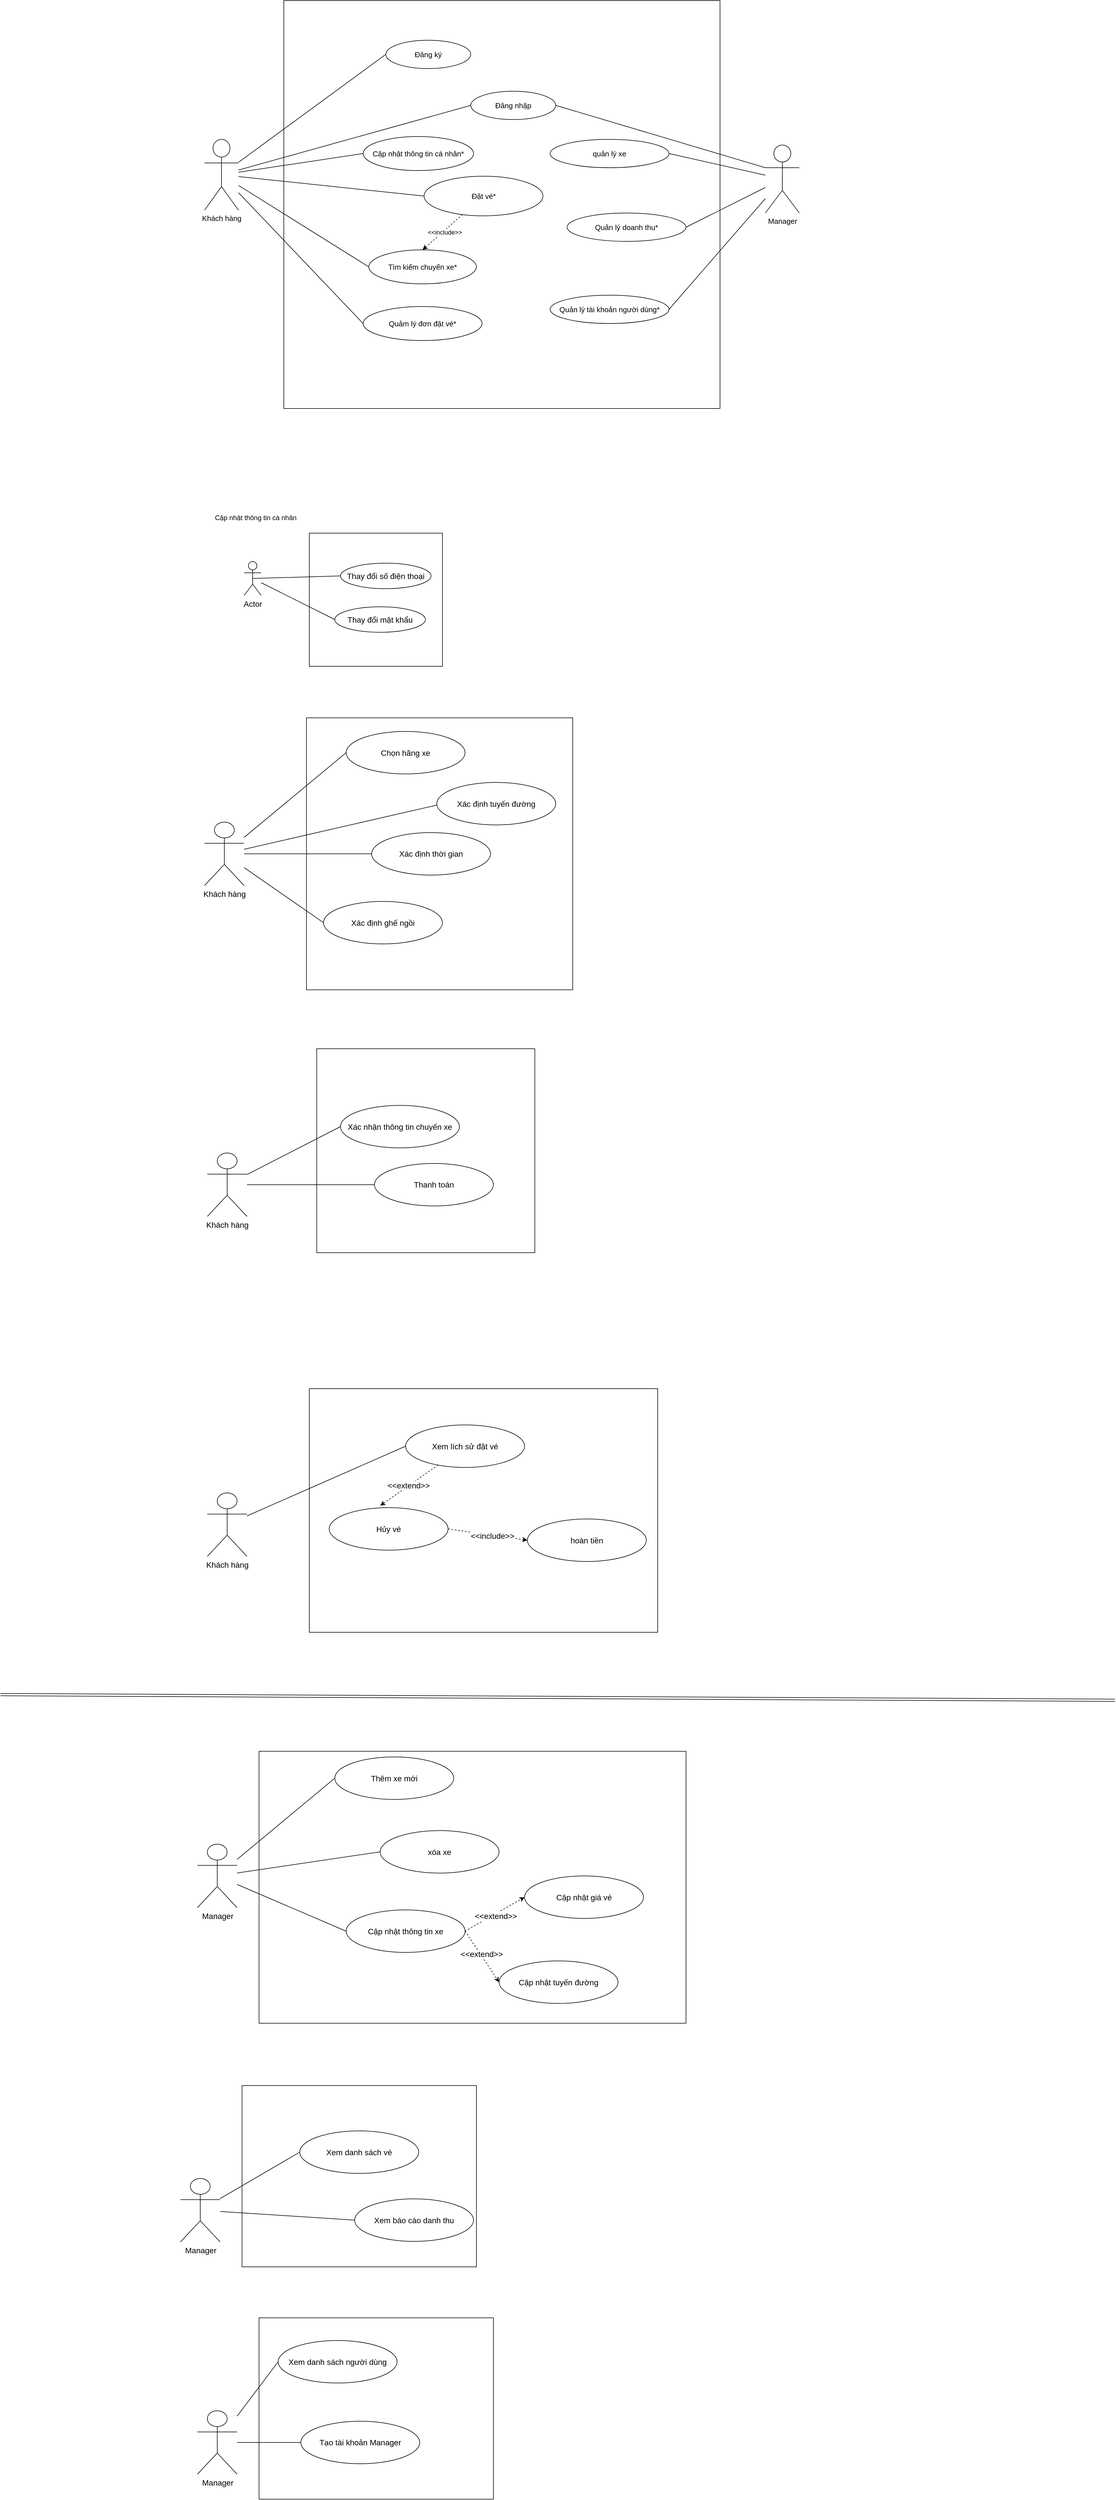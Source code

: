 <mxfile version="26.1.1">
  <diagram name="Trang-1" id="eQw4BYw5UpwCpBsreAdn">
    <mxGraphModel dx="3000" dy="1514" grid="1" gridSize="10" guides="1" tooltips="1" connect="1" arrows="1" fold="1" page="1" pageScale="1" pageWidth="2339" pageHeight="3300" math="0" shadow="0">
      <root>
        <mxCell id="0" />
        <mxCell id="1" parent="0" />
        <mxCell id="Gce-sUd2AtawAeX2hsjM-67" value="" style="whiteSpace=wrap;html=1;aspect=fixed;fontSize=14;" parent="1" vertex="1">
          <mxGeometry x="955" y="1620" width="235" height="235" as="geometry" />
        </mxCell>
        <mxCell id="Gce-sUd2AtawAeX2hsjM-66" value="" style="rounded=0;whiteSpace=wrap;html=1;fontSize=14;" parent="1" vertex="1">
          <mxGeometry x="950" y="1946" width="470" height="480" as="geometry" />
        </mxCell>
        <mxCell id="uEizGW2Jhpf34SG__IlC-113" value="" style="rounded=0;whiteSpace=wrap;html=1;fontSize=13;" parent="1" vertex="1">
          <mxGeometry x="910" y="680" width="770" height="720" as="geometry" />
        </mxCell>
        <mxCell id="uEizGW2Jhpf34SG__IlC-19" value="&lt;div&gt;&lt;font&gt;Manager&lt;/font&gt;&lt;/div&gt;" style="shape=umlActor;verticalLabelPosition=bottom;verticalAlign=top;html=1;outlineConnect=0;fontSize=13;" parent="1" vertex="1">
          <mxGeometry x="1760" y="935" width="60" height="120" as="geometry" />
        </mxCell>
        <mxCell id="uEizGW2Jhpf34SG__IlC-20" value="&lt;font&gt;quản lý xe&lt;/font&gt;" style="ellipse;whiteSpace=wrap;html=1;fontSize=13;" parent="1" vertex="1">
          <mxGeometry x="1380" y="925" width="210" height="50" as="geometry" />
        </mxCell>
        <mxCell id="uEizGW2Jhpf34SG__IlC-22" value="&lt;font&gt;Quản lý doanh thu*&lt;/font&gt;" style="ellipse;whiteSpace=wrap;html=1;fontSize=13;" parent="1" vertex="1">
          <mxGeometry x="1410" y="1055" width="210" height="50" as="geometry" />
        </mxCell>
        <mxCell id="uEizGW2Jhpf34SG__IlC-23" value="&lt;font&gt;Quản lý tài khoản người dùng*&lt;/font&gt;" style="ellipse;whiteSpace=wrap;html=1;fontSize=13;" parent="1" vertex="1">
          <mxGeometry x="1380" y="1200" width="210" height="50" as="geometry" />
        </mxCell>
        <mxCell id="uEizGW2Jhpf34SG__IlC-27" value="&lt;font&gt;Quảm lý đơn đặt vé*&lt;/font&gt;" style="ellipse;whiteSpace=wrap;html=1;fontSize=13;" parent="1" vertex="1">
          <mxGeometry x="1050" y="1220" width="210" height="60" as="geometry" />
        </mxCell>
        <mxCell id="uEizGW2Jhpf34SG__IlC-60" value="&lt;span&gt;Đăng ký&lt;/span&gt;" style="ellipse;whiteSpace=wrap;html=1;fontSize=13;" parent="1" vertex="1">
          <mxGeometry x="1090" y="750" width="150" height="50" as="geometry" />
        </mxCell>
        <mxCell id="uEizGW2Jhpf34SG__IlC-62" value="&lt;span&gt;Cập nhật thông tin cá nhân*&lt;/span&gt;" style="ellipse;whiteSpace=wrap;html=1;fontSize=13;" parent="1" vertex="1">
          <mxGeometry x="1050" y="920" width="195" height="60" as="geometry" />
        </mxCell>
        <mxCell id="uEizGW2Jhpf34SG__IlC-63" value="&lt;span&gt;Tìm kiếm chuyến xe*&lt;/span&gt;" style="ellipse;whiteSpace=wrap;html=1;fontSize=13;" parent="1" vertex="1">
          <mxGeometry x="1060" y="1120" width="190" height="60" as="geometry" />
        </mxCell>
        <mxCell id="uEizGW2Jhpf34SG__IlC-65" value="&lt;font&gt;Đặt vé*&lt;/font&gt;" style="ellipse;whiteSpace=wrap;html=1;fontSize=13;" parent="1" vertex="1">
          <mxGeometry x="1157.5" y="990" width="210" height="70" as="geometry" />
        </mxCell>
        <mxCell id="uEizGW2Jhpf34SG__IlC-79" value="" style="endArrow=none;html=1;rounded=0;entryX=0;entryY=0.5;entryDx=0;entryDy=0;fontSize=13;" parent="1" source="uEizGW2Jhpf34SG__IlC-31" target="uEizGW2Jhpf34SG__IlC-60" edge="1">
          <mxGeometry width="50" height="50" relative="1" as="geometry">
            <mxPoint x="630" y="750" as="sourcePoint" />
            <mxPoint x="680" y="700" as="targetPoint" />
          </mxGeometry>
        </mxCell>
        <mxCell id="uEizGW2Jhpf34SG__IlC-81" value="" style="endArrow=none;html=1;rounded=0;exitX=1;exitY=0.5;exitDx=0;exitDy=0;fontSize=13;" parent="1" source="uEizGW2Jhpf34SG__IlC-20" target="uEizGW2Jhpf34SG__IlC-19" edge="1">
          <mxGeometry width="50" height="50" relative="1" as="geometry">
            <mxPoint x="1830" y="1040" as="sourcePoint" />
            <mxPoint x="1880" y="990" as="targetPoint" />
          </mxGeometry>
        </mxCell>
        <mxCell id="uEizGW2Jhpf34SG__IlC-82" value="" style="endArrow=none;html=1;rounded=0;exitX=1;exitY=0.5;exitDx=0;exitDy=0;fontSize=13;" parent="1" source="uEizGW2Jhpf34SG__IlC-22" target="uEizGW2Jhpf34SG__IlC-19" edge="1">
          <mxGeometry width="50" height="50" relative="1" as="geometry">
            <mxPoint x="1940" y="1100" as="sourcePoint" />
            <mxPoint x="1990" y="1050" as="targetPoint" />
          </mxGeometry>
        </mxCell>
        <mxCell id="uEizGW2Jhpf34SG__IlC-83" value="" style="endArrow=none;html=1;rounded=0;exitX=1;exitY=0.5;exitDx=0;exitDy=0;fontSize=13;" parent="1" source="uEizGW2Jhpf34SG__IlC-23" target="uEizGW2Jhpf34SG__IlC-19" edge="1">
          <mxGeometry width="50" height="50" relative="1" as="geometry">
            <mxPoint x="1960" y="1270" as="sourcePoint" />
            <mxPoint x="2010" y="1220" as="targetPoint" />
          </mxGeometry>
        </mxCell>
        <mxCell id="uEizGW2Jhpf34SG__IlC-92" style="edgeStyle=orthogonalEdgeStyle;rounded=0;orthogonalLoop=1;jettySize=auto;html=1;exitX=0.5;exitY=1;exitDx=0;exitDy=0;fontSize=13;" parent="1" source="uEizGW2Jhpf34SG__IlC-27" target="uEizGW2Jhpf34SG__IlC-27" edge="1">
          <mxGeometry relative="1" as="geometry" />
        </mxCell>
        <mxCell id="uEizGW2Jhpf34SG__IlC-93" value="" style="endArrow=none;html=1;rounded=0;entryX=0;entryY=0.5;entryDx=0;entryDy=0;fontSize=13;" parent="1" source="uEizGW2Jhpf34SG__IlC-31" target="uEizGW2Jhpf34SG__IlC-65" edge="1">
          <mxGeometry width="50" height="50" relative="1" as="geometry">
            <mxPoint x="1290" y="1050" as="sourcePoint" />
            <mxPoint x="1340" y="1000" as="targetPoint" />
          </mxGeometry>
        </mxCell>
        <mxCell id="uEizGW2Jhpf34SG__IlC-98" value="" style="endArrow=none;html=1;rounded=0;entryX=0;entryY=0.5;entryDx=0;entryDy=0;fontSize=13;" parent="1" source="uEizGW2Jhpf34SG__IlC-31" target="uEizGW2Jhpf34SG__IlC-63" edge="1">
          <mxGeometry width="50" height="50" relative="1" as="geometry">
            <mxPoint x="580" y="1130" as="sourcePoint" />
            <mxPoint x="630" y="1080" as="targetPoint" />
          </mxGeometry>
        </mxCell>
        <mxCell id="uEizGW2Jhpf34SG__IlC-101" value="" style="endArrow=none;html=1;rounded=0;entryX=0;entryY=0.5;entryDx=0;entryDy=0;fontSize=13;" parent="1" source="uEizGW2Jhpf34SG__IlC-31" target="uEizGW2Jhpf34SG__IlC-62" edge="1">
          <mxGeometry width="50" height="50" relative="1" as="geometry">
            <mxPoint x="1680" y="1350" as="sourcePoint" />
            <mxPoint x="1740" y="1340" as="targetPoint" />
          </mxGeometry>
        </mxCell>
        <mxCell id="uEizGW2Jhpf34SG__IlC-117" style="edgeStyle=orthogonalEdgeStyle;rounded=0;orthogonalLoop=1;jettySize=auto;html=1;exitX=0.5;exitY=1;exitDx=0;exitDy=0;" parent="1" edge="1">
          <mxGeometry relative="1" as="geometry">
            <mxPoint x="1540" y="1430" as="sourcePoint" />
            <mxPoint x="1540" y="1430" as="targetPoint" />
          </mxGeometry>
        </mxCell>
        <mxCell id="uEizGW2Jhpf34SG__IlC-122" style="edgeStyle=orthogonalEdgeStyle;rounded=0;orthogonalLoop=1;jettySize=auto;html=1;exitX=0.5;exitY=1;exitDx=0;exitDy=0;fontSize=13;" parent="1" source="uEizGW2Jhpf34SG__IlC-65" target="uEizGW2Jhpf34SG__IlC-65" edge="1">
          <mxGeometry relative="1" as="geometry" />
        </mxCell>
        <mxCell id="uEizGW2Jhpf34SG__IlC-123" style="edgeStyle=orthogonalEdgeStyle;rounded=0;orthogonalLoop=1;jettySize=auto;html=1;exitX=0.5;exitY=1;exitDx=0;exitDy=0;fontSize=13;" parent="1" edge="1">
          <mxGeometry relative="1" as="geometry">
            <mxPoint x="1180" y="1290" as="sourcePoint" />
            <mxPoint x="1180" y="1290" as="targetPoint" />
          </mxGeometry>
        </mxCell>
        <mxCell id="uEizGW2Jhpf34SG__IlC-128" style="edgeStyle=orthogonalEdgeStyle;rounded=0;orthogonalLoop=1;jettySize=auto;html=1;exitX=0.5;exitY=1;exitDx=0;exitDy=0;fontSize=13;" parent="1" source="uEizGW2Jhpf34SG__IlC-60" target="uEizGW2Jhpf34SG__IlC-60" edge="1">
          <mxGeometry relative="1" as="geometry" />
        </mxCell>
        <mxCell id="uEizGW2Jhpf34SG__IlC-31" value="&lt;font&gt;Khách hàng&lt;/font&gt;" style="shape=umlActor;verticalLabelPosition=bottom;verticalAlign=top;html=1;outlineConnect=0;fontSize=13;" parent="1" vertex="1">
          <mxGeometry x="770" y="925" width="60" height="125" as="geometry" />
        </mxCell>
        <mxCell id="Gce-sUd2AtawAeX2hsjM-2" value="&lt;span&gt;Đăng nhập&lt;/span&gt;" style="ellipse;whiteSpace=wrap;html=1;fontSize=13;" parent="1" vertex="1">
          <mxGeometry x="1240" y="840" width="150" height="50" as="geometry" />
        </mxCell>
        <mxCell id="Gce-sUd2AtawAeX2hsjM-7" value="Actor" style="shape=umlActor;verticalLabelPosition=bottom;verticalAlign=top;html=1;outlineConnect=0;fontSize=14;" parent="1" vertex="1">
          <mxGeometry x="840" y="1670" width="30" height="60" as="geometry" />
        </mxCell>
        <mxCell id="Gce-sUd2AtawAeX2hsjM-8" value="&lt;span&gt;Thay đổi mật khẩu&lt;/span&gt;" style="ellipse;whiteSpace=wrap;html=1;fontSize=14;" parent="1" vertex="1">
          <mxGeometry x="1000" y="1750" width="160" height="45" as="geometry" />
        </mxCell>
        <mxCell id="Gce-sUd2AtawAeX2hsjM-11" value="Cập nhật thông tin cá nhân" style="text;html=1;align=center;verticalAlign=middle;resizable=0;points=[];autosize=1;strokeColor=none;fillColor=none;" parent="1" vertex="1">
          <mxGeometry x="775" y="1578" width="170" height="30" as="geometry" />
        </mxCell>
        <mxCell id="Gce-sUd2AtawAeX2hsjM-12" value="&lt;span&gt;Thay đổi số điện thoại&lt;/span&gt;" style="ellipse;whiteSpace=wrap;html=1;fontSize=14;" parent="1" vertex="1">
          <mxGeometry x="1010" y="1673" width="160" height="45" as="geometry" />
        </mxCell>
        <mxCell id="Gce-sUd2AtawAeX2hsjM-21" value="Khách hàng" style="shape=umlActor;verticalLabelPosition=bottom;verticalAlign=top;html=1;outlineConnect=0;fontSize=14;" parent="1" vertex="1">
          <mxGeometry x="770" y="2130" width="70" height="112" as="geometry" />
        </mxCell>
        <mxCell id="Gce-sUd2AtawAeX2hsjM-48" value="" style="endArrow=none;html=1;rounded=0;entryX=0;entryY=0.5;entryDx=0;entryDy=0;fontSize=13;" parent="1" source="uEizGW2Jhpf34SG__IlC-31" target="Gce-sUd2AtawAeX2hsjM-2" edge="1">
          <mxGeometry width="50" height="50" relative="1" as="geometry">
            <mxPoint x="1260" y="860" as="sourcePoint" />
            <mxPoint x="1310" y="810" as="targetPoint" />
          </mxGeometry>
        </mxCell>
        <mxCell id="Gce-sUd2AtawAeX2hsjM-49" value="" style="endArrow=none;html=1;rounded=0;exitX=1;exitY=0.5;exitDx=0;exitDy=0;entryX=0;entryY=0.333;entryDx=0;entryDy=0;entryPerimeter=0;fontSize=13;" parent="1" source="Gce-sUd2AtawAeX2hsjM-2" target="uEizGW2Jhpf34SG__IlC-19" edge="1">
          <mxGeometry width="50" height="50" relative="1" as="geometry">
            <mxPoint x="1490" y="930" as="sourcePoint" />
            <mxPoint x="1540" y="880" as="targetPoint" />
          </mxGeometry>
        </mxCell>
        <mxCell id="Gce-sUd2AtawAeX2hsjM-54" value="" style="endArrow=none;html=1;rounded=0;entryX=0;entryY=0.5;entryDx=0;entryDy=0;fontSize=13;" parent="1" source="uEizGW2Jhpf34SG__IlC-31" target="uEizGW2Jhpf34SG__IlC-27" edge="1">
          <mxGeometry width="50" height="50" relative="1" as="geometry">
            <mxPoint x="1340" y="1030" as="sourcePoint" />
            <mxPoint x="1390" y="980" as="targetPoint" />
          </mxGeometry>
        </mxCell>
        <mxCell id="Gce-sUd2AtawAeX2hsjM-57" value="&lt;span&gt;Chọn hãng xe&lt;/span&gt;" style="ellipse;whiteSpace=wrap;html=1;fontSize=14;" parent="1" vertex="1">
          <mxGeometry x="1020" y="1970" width="210" height="75" as="geometry" />
        </mxCell>
        <mxCell id="Gce-sUd2AtawAeX2hsjM-58" value="&lt;span&gt;Xác định ghế ngồi&lt;/span&gt;" style="ellipse;whiteSpace=wrap;html=1;fontSize=14;" parent="1" vertex="1">
          <mxGeometry x="980" y="2270" width="210" height="75" as="geometry" />
        </mxCell>
        <mxCell id="Gce-sUd2AtawAeX2hsjM-59" value="&lt;span&gt;Xác định thời gian&lt;/span&gt;" style="ellipse;whiteSpace=wrap;html=1;fontSize=14;" parent="1" vertex="1">
          <mxGeometry x="1065" y="2148.5" width="210" height="75" as="geometry" />
        </mxCell>
        <mxCell id="Gce-sUd2AtawAeX2hsjM-60" value="" style="endArrow=none;html=1;rounded=0;entryX=0;entryY=0.5;entryDx=0;entryDy=0;fontSize=14;" parent="1" source="Gce-sUd2AtawAeX2hsjM-21" target="Gce-sUd2AtawAeX2hsjM-57" edge="1">
          <mxGeometry width="50" height="50" relative="1" as="geometry">
            <mxPoint x="1340" y="2170" as="sourcePoint" />
            <mxPoint x="1390" y="2120" as="targetPoint" />
          </mxGeometry>
        </mxCell>
        <mxCell id="Gce-sUd2AtawAeX2hsjM-61" value="" style="endArrow=none;html=1;rounded=0;entryX=0;entryY=0.5;entryDx=0;entryDy=0;fontSize=14;" parent="1" source="Gce-sUd2AtawAeX2hsjM-21" target="Gce-sUd2AtawAeX2hsjM-59" edge="1">
          <mxGeometry width="50" height="50" relative="1" as="geometry">
            <mxPoint x="970" y="2140.005" as="sourcePoint" />
            <mxPoint x="1520" y="2103.78" as="targetPoint" />
          </mxGeometry>
        </mxCell>
        <mxCell id="Gce-sUd2AtawAeX2hsjM-65" value="" style="endArrow=none;html=1;rounded=0;entryX=0;entryY=0.5;entryDx=0;entryDy=0;fontSize=14;" parent="1" source="Gce-sUd2AtawAeX2hsjM-21" target="Gce-sUd2AtawAeX2hsjM-58" edge="1">
          <mxGeometry width="50" height="50" relative="1" as="geometry">
            <mxPoint x="1340" y="2170" as="sourcePoint" />
            <mxPoint x="1390" y="2120" as="targetPoint" />
          </mxGeometry>
        </mxCell>
        <mxCell id="Gce-sUd2AtawAeX2hsjM-68" value="" style="endArrow=none;html=1;rounded=0;exitX=0.5;exitY=0.5;exitDx=0;exitDy=0;exitPerimeter=0;entryX=0;entryY=0.5;entryDx=0;entryDy=0;fontSize=14;" parent="1" source="Gce-sUd2AtawAeX2hsjM-7" target="Gce-sUd2AtawAeX2hsjM-12" edge="1">
          <mxGeometry width="50" height="50" relative="1" as="geometry">
            <mxPoint x="1090" y="1710" as="sourcePoint" />
            <mxPoint x="1140" y="1660" as="targetPoint" />
          </mxGeometry>
        </mxCell>
        <mxCell id="Gce-sUd2AtawAeX2hsjM-69" value="" style="endArrow=none;html=1;rounded=0;entryX=0;entryY=0.5;entryDx=0;entryDy=0;fontSize=14;" parent="1" source="Gce-sUd2AtawAeX2hsjM-7" target="Gce-sUd2AtawAeX2hsjM-8" edge="1">
          <mxGeometry width="50" height="50" relative="1" as="geometry">
            <mxPoint x="1090" y="1710" as="sourcePoint" />
            <mxPoint x="1140" y="1660" as="targetPoint" />
          </mxGeometry>
        </mxCell>
        <mxCell id="Gce-sUd2AtawAeX2hsjM-70" value="" style="rounded=0;whiteSpace=wrap;html=1;fontSize=14;" parent="1" vertex="1">
          <mxGeometry x="968.13" y="2530" width="385" height="360" as="geometry" />
        </mxCell>
        <mxCell id="Gce-sUd2AtawAeX2hsjM-71" value="Khách hàng" style="shape=umlActor;verticalLabelPosition=bottom;verticalAlign=top;html=1;outlineConnect=0;fontSize=14;" parent="1" vertex="1">
          <mxGeometry x="775" y="2714" width="70" height="112" as="geometry" />
        </mxCell>
        <mxCell id="Gce-sUd2AtawAeX2hsjM-72" value="Xác nhận thông tin chuyến xe" style="ellipse;whiteSpace=wrap;html=1;fontSize=14;" parent="1" vertex="1">
          <mxGeometry x="1010" y="2630" width="210" height="75" as="geometry" />
        </mxCell>
        <mxCell id="Gce-sUd2AtawAeX2hsjM-74" value="&lt;span&gt;Thanh toán&lt;/span&gt;" style="ellipse;whiteSpace=wrap;html=1;fontSize=14;" parent="1" vertex="1">
          <mxGeometry x="1070" y="2732.5" width="210" height="75" as="geometry" />
        </mxCell>
        <mxCell id="Gce-sUd2AtawAeX2hsjM-75" value="" style="endArrow=none;html=1;rounded=0;entryX=0;entryY=0.5;entryDx=0;entryDy=0;fontSize=14;" parent="1" source="Gce-sUd2AtawAeX2hsjM-71" target="Gce-sUd2AtawAeX2hsjM-72" edge="1">
          <mxGeometry width="50" height="50" relative="1" as="geometry">
            <mxPoint x="1345" y="2754" as="sourcePoint" />
            <mxPoint x="1395" y="2704" as="targetPoint" />
          </mxGeometry>
        </mxCell>
        <mxCell id="Gce-sUd2AtawAeX2hsjM-76" value="" style="endArrow=none;html=1;rounded=0;entryX=0;entryY=0.5;entryDx=0;entryDy=0;fontSize=14;" parent="1" source="Gce-sUd2AtawAeX2hsjM-71" target="Gce-sUd2AtawAeX2hsjM-74" edge="1">
          <mxGeometry width="50" height="50" relative="1" as="geometry">
            <mxPoint x="975" y="2724.005" as="sourcePoint" />
            <mxPoint x="1525" y="2687.78" as="targetPoint" />
          </mxGeometry>
        </mxCell>
        <mxCell id="Gce-sUd2AtawAeX2hsjM-78" value="" style="rounded=0;whiteSpace=wrap;html=1;fontSize=14;" parent="1" vertex="1">
          <mxGeometry x="955" y="3130" width="615" height="430" as="geometry" />
        </mxCell>
        <mxCell id="Gce-sUd2AtawAeX2hsjM-79" value="Khách hàng" style="shape=umlActor;verticalLabelPosition=bottom;verticalAlign=top;html=1;outlineConnect=0;fontSize=14;" parent="1" vertex="1">
          <mxGeometry x="775" y="3314" width="70" height="112" as="geometry" />
        </mxCell>
        <mxCell id="Gce-sUd2AtawAeX2hsjM-80" value="&lt;span&gt;Xem lích sử đặt vé&lt;/span&gt;" style="ellipse;whiteSpace=wrap;html=1;fontSize=14;" parent="1" vertex="1">
          <mxGeometry x="1125" y="3194" width="210" height="75" as="geometry" />
        </mxCell>
        <mxCell id="Gce-sUd2AtawAeX2hsjM-81" value="&lt;span&gt;hoàn tiền&lt;/span&gt;" style="ellipse;whiteSpace=wrap;html=1;fontSize=14;" parent="1" vertex="1">
          <mxGeometry x="1340" y="3360" width="210" height="75" as="geometry" />
        </mxCell>
        <mxCell id="Gce-sUd2AtawAeX2hsjM-82" value="&lt;span&gt;Hủy vé&lt;/span&gt;" style="ellipse;whiteSpace=wrap;html=1;fontSize=14;" parent="1" vertex="1">
          <mxGeometry x="990" y="3340" width="210" height="75" as="geometry" />
        </mxCell>
        <mxCell id="Gce-sUd2AtawAeX2hsjM-83" value="" style="endArrow=none;html=1;rounded=0;entryX=0;entryY=0.5;entryDx=0;entryDy=0;fontSize=14;" parent="1" source="Gce-sUd2AtawAeX2hsjM-79" target="Gce-sUd2AtawAeX2hsjM-80" edge="1">
          <mxGeometry width="50" height="50" relative="1" as="geometry">
            <mxPoint x="1345" y="3354" as="sourcePoint" />
            <mxPoint x="1395" y="3304" as="targetPoint" />
          </mxGeometry>
        </mxCell>
        <mxCell id="Gce-sUd2AtawAeX2hsjM-89" value="" style="endArrow=classic;html=1;rounded=0;exitX=1;exitY=0.5;exitDx=0;exitDy=0;entryX=0;entryY=0.5;entryDx=0;entryDy=0;dashed=1;fontSize=14;" parent="1" source="Gce-sUd2AtawAeX2hsjM-82" target="Gce-sUd2AtawAeX2hsjM-81" edge="1">
          <mxGeometry width="50" height="50" relative="1" as="geometry">
            <mxPoint x="1310" y="3240" as="sourcePoint" />
            <mxPoint x="1360" y="3190" as="targetPoint" />
          </mxGeometry>
        </mxCell>
        <mxCell id="Gce-sUd2AtawAeX2hsjM-90" value="&amp;lt;&amp;lt;include&amp;gt;&amp;gt;" style="edgeLabel;html=1;align=center;verticalAlign=middle;resizable=0;points=[];fontSize=14;" parent="Gce-sUd2AtawAeX2hsjM-89" vertex="1" connectable="0">
          <mxGeometry x="0.057" y="-11" relative="1" as="geometry">
            <mxPoint x="6" y="-9" as="offset" />
          </mxGeometry>
        </mxCell>
        <mxCell id="Gce-sUd2AtawAeX2hsjM-91" value="" style="rounded=0;whiteSpace=wrap;html=1;fontSize=14;" parent="1" vertex="1">
          <mxGeometry x="866.25" y="3770" width="753.75" height="480" as="geometry" />
        </mxCell>
        <mxCell id="Gce-sUd2AtawAeX2hsjM-92" value="Manager" style="shape=umlActor;verticalLabelPosition=bottom;verticalAlign=top;html=1;outlineConnect=0;fontSize=14;" parent="1" vertex="1">
          <mxGeometry x="757.5" y="3934" width="70" height="112" as="geometry" />
        </mxCell>
        <mxCell id="Gce-sUd2AtawAeX2hsjM-93" value="&lt;span&gt;Thêm xe mới&lt;/span&gt;" style="ellipse;whiteSpace=wrap;html=1;fontSize=14;" parent="1" vertex="1">
          <mxGeometry x="1000" y="3780" width="210" height="75" as="geometry" />
        </mxCell>
        <mxCell id="Gce-sUd2AtawAeX2hsjM-96" value="" style="endArrow=none;html=1;rounded=0;entryX=0;entryY=0.5;entryDx=0;entryDy=0;fontSize=14;" parent="1" source="Gce-sUd2AtawAeX2hsjM-92" target="Gce-sUd2AtawAeX2hsjM-93" edge="1">
          <mxGeometry width="50" height="50" relative="1" as="geometry">
            <mxPoint x="1327.5" y="3974" as="sourcePoint" />
            <mxPoint x="1377.5" y="3924" as="targetPoint" />
          </mxGeometry>
        </mxCell>
        <mxCell id="Gce-sUd2AtawAeX2hsjM-100" value="" style="shape=link;html=1;rounded=0;" parent="1" edge="1">
          <mxGeometry width="100" relative="1" as="geometry">
            <mxPoint x="410" y="3670" as="sourcePoint" />
            <mxPoint x="2377.111" y="3680" as="targetPoint" />
          </mxGeometry>
        </mxCell>
        <mxCell id="Gce-sUd2AtawAeX2hsjM-101" value="&lt;span&gt;xóa xe&lt;/span&gt;" style="ellipse;whiteSpace=wrap;html=1;fontSize=14;" parent="1" vertex="1">
          <mxGeometry x="1080" y="3910" width="210" height="75" as="geometry" />
        </mxCell>
        <mxCell id="Gce-sUd2AtawAeX2hsjM-102" value="&lt;span&gt;Cập nhật thông tin xe&lt;/span&gt;" style="ellipse;whiteSpace=wrap;html=1;fontSize=14;" parent="1" vertex="1">
          <mxGeometry x="1020" y="4050" width="210" height="75" as="geometry" />
        </mxCell>
        <mxCell id="Gce-sUd2AtawAeX2hsjM-103" value="" style="endArrow=none;html=1;rounded=0;entryX=0;entryY=0.5;entryDx=0;entryDy=0;fontSize=14;" parent="1" source="Gce-sUd2AtawAeX2hsjM-92" target="Gce-sUd2AtawAeX2hsjM-101" edge="1">
          <mxGeometry width="50" height="50" relative="1" as="geometry">
            <mxPoint x="1190" y="3990" as="sourcePoint" />
            <mxPoint x="1240" y="3940" as="targetPoint" />
          </mxGeometry>
        </mxCell>
        <mxCell id="Gce-sUd2AtawAeX2hsjM-104" value="" style="endArrow=none;html=1;rounded=0;entryX=0;entryY=0.5;entryDx=0;entryDy=0;fontSize=14;" parent="1" source="Gce-sUd2AtawAeX2hsjM-92" target="Gce-sUd2AtawAeX2hsjM-102" edge="1">
          <mxGeometry width="50" height="50" relative="1" as="geometry">
            <mxPoint x="1190" y="3990" as="sourcePoint" />
            <mxPoint x="1240" y="3940" as="targetPoint" />
          </mxGeometry>
        </mxCell>
        <mxCell id="Gce-sUd2AtawAeX2hsjM-109" value="" style="rounded=0;whiteSpace=wrap;html=1;fontSize=14;" parent="1" vertex="1">
          <mxGeometry x="836.25" y="4360" width="413.75" height="320" as="geometry" />
        </mxCell>
        <mxCell id="Gce-sUd2AtawAeX2hsjM-110" value="Manager" style="shape=umlActor;verticalLabelPosition=bottom;verticalAlign=top;html=1;outlineConnect=0;fontSize=14;" parent="1" vertex="1">
          <mxGeometry x="727.5" y="4524" width="70" height="112" as="geometry" />
        </mxCell>
        <mxCell id="Gce-sUd2AtawAeX2hsjM-111" value="&lt;span&gt;Xem danh sách vé&lt;/span&gt;" style="ellipse;whiteSpace=wrap;html=1;fontSize=14;" parent="1" vertex="1">
          <mxGeometry x="938.13" y="4440" width="210" height="75" as="geometry" />
        </mxCell>
        <mxCell id="Gce-sUd2AtawAeX2hsjM-112" value="&lt;span&gt;Xem báo cáo danh thu&lt;/span&gt;" style="ellipse;whiteSpace=wrap;html=1;fontSize=14;" parent="1" vertex="1">
          <mxGeometry x="1035" y="4560" width="210" height="75" as="geometry" />
        </mxCell>
        <mxCell id="Gce-sUd2AtawAeX2hsjM-113" value="" style="endArrow=none;html=1;rounded=0;entryX=0;entryY=0.5;entryDx=0;entryDy=0;fontSize=14;" parent="1" source="Gce-sUd2AtawAeX2hsjM-110" target="Gce-sUd2AtawAeX2hsjM-111" edge="1">
          <mxGeometry width="50" height="50" relative="1" as="geometry">
            <mxPoint x="1297.5" y="4564" as="sourcePoint" />
            <mxPoint x="1347.5" y="4514" as="targetPoint" />
          </mxGeometry>
        </mxCell>
        <mxCell id="Gce-sUd2AtawAeX2hsjM-114" value="" style="endArrow=none;html=1;rounded=0;entryX=0;entryY=0.5;entryDx=0;entryDy=0;fontSize=14;" parent="1" source="Gce-sUd2AtawAeX2hsjM-110" target="Gce-sUd2AtawAeX2hsjM-112" edge="1">
          <mxGeometry width="50" height="50" relative="1" as="geometry">
            <mxPoint x="927.5" y="4534.005" as="sourcePoint" />
            <mxPoint x="1477.5" y="4497.78" as="targetPoint" />
          </mxGeometry>
        </mxCell>
        <mxCell id="Gce-sUd2AtawAeX2hsjM-124" value="" style="rounded=0;whiteSpace=wrap;html=1;fontSize=14;" parent="1" vertex="1">
          <mxGeometry x="866.25" y="4770" width="413.75" height="320" as="geometry" />
        </mxCell>
        <mxCell id="Gce-sUd2AtawAeX2hsjM-125" value="Manager" style="shape=umlActor;verticalLabelPosition=bottom;verticalAlign=top;html=1;outlineConnect=0;fontSize=14;" parent="1" vertex="1">
          <mxGeometry x="757.5" y="4934" width="70" height="112" as="geometry" />
        </mxCell>
        <mxCell id="Gce-sUd2AtawAeX2hsjM-126" value="&lt;span&gt;Xem danh sách người dùng&lt;/span&gt;" style="ellipse;whiteSpace=wrap;html=1;fontSize=14;" parent="1" vertex="1">
          <mxGeometry x="900" y="4810" width="210" height="75" as="geometry" />
        </mxCell>
        <mxCell id="Gce-sUd2AtawAeX2hsjM-127" value="&lt;span&gt;Tạo tài khoản Manager&lt;/span&gt;" style="ellipse;whiteSpace=wrap;html=1;fontSize=14;" parent="1" vertex="1">
          <mxGeometry x="940" y="4952.5" width="210" height="75" as="geometry" />
        </mxCell>
        <mxCell id="Gce-sUd2AtawAeX2hsjM-128" value="" style="endArrow=none;html=1;rounded=0;entryX=0;entryY=0.5;entryDx=0;entryDy=0;fontSize=14;" parent="1" source="Gce-sUd2AtawAeX2hsjM-125" target="Gce-sUd2AtawAeX2hsjM-126" edge="1">
          <mxGeometry width="50" height="50" relative="1" as="geometry">
            <mxPoint x="1327.5" y="4974" as="sourcePoint" />
            <mxPoint x="1377.5" y="4924" as="targetPoint" />
          </mxGeometry>
        </mxCell>
        <mxCell id="Gce-sUd2AtawAeX2hsjM-129" value="" style="endArrow=none;html=1;rounded=0;entryX=0;entryY=0.5;entryDx=0;entryDy=0;fontSize=14;" parent="1" source="Gce-sUd2AtawAeX2hsjM-125" target="Gce-sUd2AtawAeX2hsjM-127" edge="1">
          <mxGeometry width="50" height="50" relative="1" as="geometry">
            <mxPoint x="957.5" y="4944.005" as="sourcePoint" />
            <mxPoint x="1507.5" y="4907.78" as="targetPoint" />
          </mxGeometry>
        </mxCell>
        <mxCell id="Adgn7BsNbIitiDuaCNpu-2" value="" style="endArrow=classic;html=1;rounded=0;entryX=0.43;entryY=-0.048;entryDx=0;entryDy=0;entryPerimeter=0;dashed=1;fontSize=14;" edge="1" parent="1" source="Gce-sUd2AtawAeX2hsjM-80" target="Gce-sUd2AtawAeX2hsjM-82">
          <mxGeometry width="50" height="50" relative="1" as="geometry">
            <mxPoint x="660" y="3440" as="sourcePoint" />
            <mxPoint x="710" y="3390" as="targetPoint" />
          </mxGeometry>
        </mxCell>
        <mxCell id="Adgn7BsNbIitiDuaCNpu-3" value="&amp;lt;&amp;lt;extend&amp;gt;&amp;gt;" style="edgeLabel;html=1;align=center;verticalAlign=middle;resizable=0;points=[];fontSize=14;" vertex="1" connectable="0" parent="Adgn7BsNbIitiDuaCNpu-2">
          <mxGeometry x="0.017" y="-1" relative="1" as="geometry">
            <mxPoint as="offset" />
          </mxGeometry>
        </mxCell>
        <mxCell id="Adgn7BsNbIitiDuaCNpu-4" value="" style="endArrow=classic;html=1;rounded=0;entryX=0.5;entryY=0;entryDx=0;entryDy=0;dashed=1;" edge="1" parent="1" source="uEizGW2Jhpf34SG__IlC-65" target="uEizGW2Jhpf34SG__IlC-63">
          <mxGeometry width="50" height="50" relative="1" as="geometry">
            <mxPoint x="1320" y="1220" as="sourcePoint" />
            <mxPoint x="1370" y="1170" as="targetPoint" />
          </mxGeometry>
        </mxCell>
        <mxCell id="Adgn7BsNbIitiDuaCNpu-5" value="&amp;lt;&amp;lt;include&amp;gt;&amp;gt;" style="edgeLabel;html=1;align=center;verticalAlign=middle;resizable=0;points=[];" vertex="1" connectable="0" parent="Adgn7BsNbIitiDuaCNpu-4">
          <mxGeometry x="-0.041" y="1" relative="1" as="geometry">
            <mxPoint x="1" as="offset" />
          </mxGeometry>
        </mxCell>
        <mxCell id="Adgn7BsNbIitiDuaCNpu-8" value="&lt;span&gt;Xác định tuyến đường&lt;/span&gt;" style="ellipse;whiteSpace=wrap;html=1;fontSize=14;" vertex="1" parent="1">
          <mxGeometry x="1180" y="2060" width="210" height="75" as="geometry" />
        </mxCell>
        <mxCell id="Adgn7BsNbIitiDuaCNpu-9" value="" style="endArrow=none;html=1;rounded=0;fontSize=14;" edge="1" parent="1" source="Gce-sUd2AtawAeX2hsjM-21">
          <mxGeometry width="50" height="50" relative="1" as="geometry">
            <mxPoint x="1250" y="2130" as="sourcePoint" />
            <mxPoint x="1180" y="2100" as="targetPoint" />
          </mxGeometry>
        </mxCell>
        <mxCell id="Adgn7BsNbIitiDuaCNpu-28" value="&lt;span&gt;Cập nhật giá vé&lt;/span&gt;" style="ellipse;whiteSpace=wrap;html=1;fontSize=14;" vertex="1" parent="1">
          <mxGeometry x="1335" y="3990" width="210" height="75" as="geometry" />
        </mxCell>
        <mxCell id="Adgn7BsNbIitiDuaCNpu-29" value="&lt;span&gt;Cập nhật tuyến đường&lt;/span&gt;" style="ellipse;whiteSpace=wrap;html=1;fontSize=14;" vertex="1" parent="1">
          <mxGeometry x="1290" y="4140" width="210" height="75" as="geometry" />
        </mxCell>
        <mxCell id="Adgn7BsNbIitiDuaCNpu-30" value="" style="endArrow=classic;html=1;rounded=0;exitX=1;exitY=0.5;exitDx=0;exitDy=0;entryX=0;entryY=0.5;entryDx=0;entryDy=0;dashed=1;fontSize=14;" edge="1" parent="1" source="Gce-sUd2AtawAeX2hsjM-102" target="Adgn7BsNbIitiDuaCNpu-28">
          <mxGeometry width="50" height="50" relative="1" as="geometry">
            <mxPoint x="1270" y="4130" as="sourcePoint" />
            <mxPoint x="1320" y="4080" as="targetPoint" />
          </mxGeometry>
        </mxCell>
        <mxCell id="Adgn7BsNbIitiDuaCNpu-32" value="&amp;lt;&amp;lt;extend&amp;gt;&amp;gt;" style="edgeLabel;html=1;align=center;verticalAlign=middle;resizable=0;points=[];fontSize=14;" vertex="1" connectable="0" parent="Adgn7BsNbIitiDuaCNpu-30">
          <mxGeometry x="-0.007" y="-4" relative="1" as="geometry">
            <mxPoint as="offset" />
          </mxGeometry>
        </mxCell>
        <mxCell id="Adgn7BsNbIitiDuaCNpu-31" value="" style="endArrow=classic;html=1;rounded=0;exitX=1;exitY=0.5;exitDx=0;exitDy=0;entryX=0;entryY=0.5;entryDx=0;entryDy=0;dashed=1;fontSize=14;" edge="1" parent="1" source="Gce-sUd2AtawAeX2hsjM-102" target="Adgn7BsNbIitiDuaCNpu-29">
          <mxGeometry width="50" height="50" relative="1" as="geometry">
            <mxPoint x="1270" y="4130" as="sourcePoint" />
            <mxPoint x="1320" y="4080" as="targetPoint" />
          </mxGeometry>
        </mxCell>
        <mxCell id="Adgn7BsNbIitiDuaCNpu-33" value="&amp;lt;&amp;lt;extend&amp;gt;&amp;gt;" style="edgeLabel;html=1;align=center;verticalAlign=middle;resizable=0;points=[];fontSize=14;" vertex="1" connectable="0" parent="Adgn7BsNbIitiDuaCNpu-31">
          <mxGeometry x="-0.085" y="1" relative="1" as="geometry">
            <mxPoint as="offset" />
          </mxGeometry>
        </mxCell>
      </root>
    </mxGraphModel>
  </diagram>
</mxfile>
